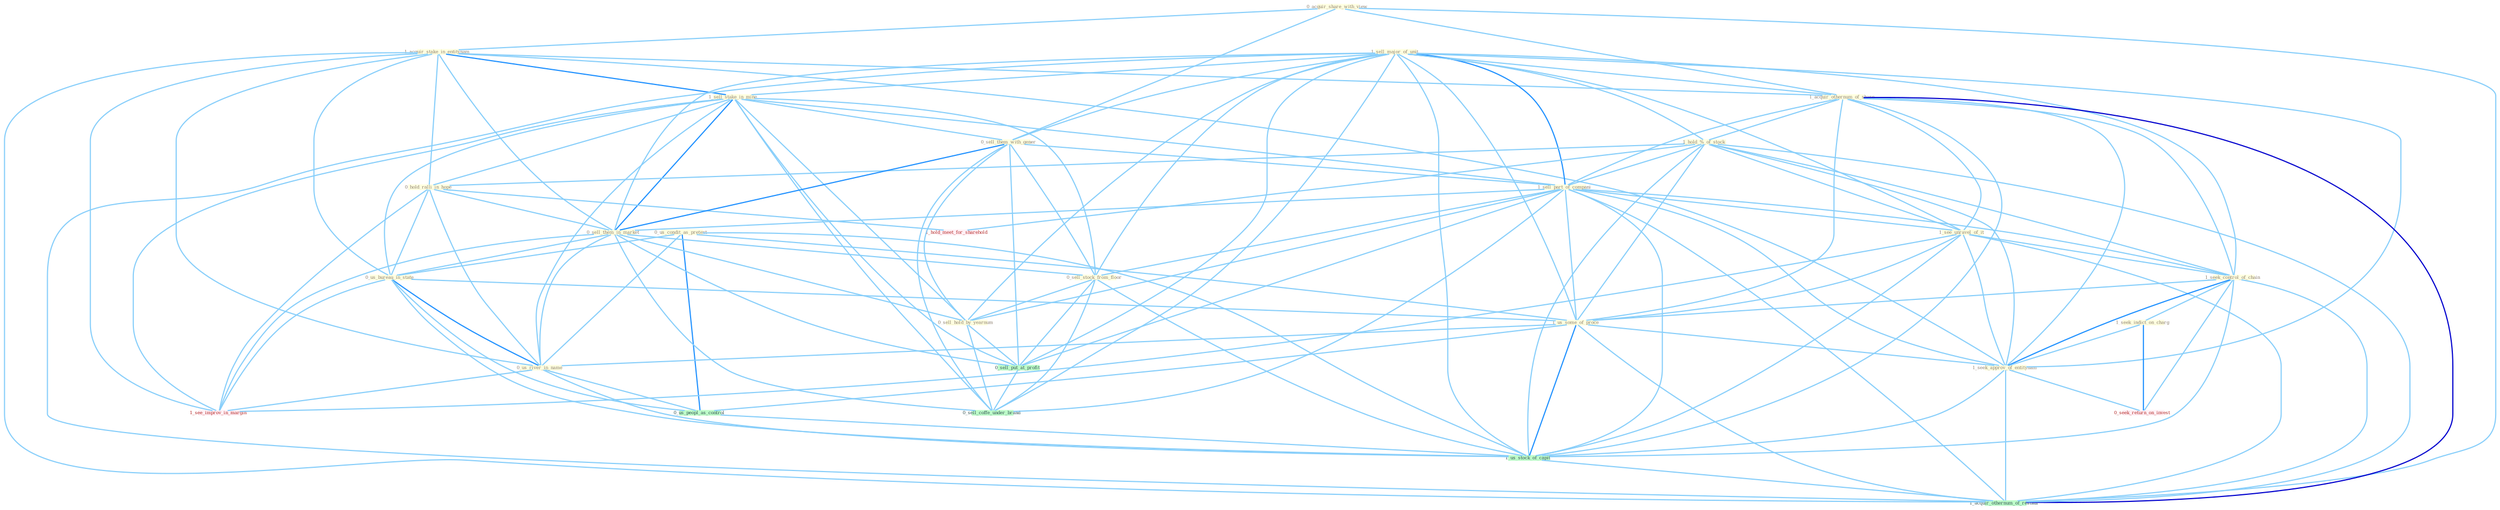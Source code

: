 Graph G{ 
    node
    [shape=polygon,style=filled,width=.5,height=.06,color="#BDFCC9",fixedsize=true,fontsize=4,
    fontcolor="#2f4f4f"];
    {node
    [color="#ffffe0", fontcolor="#8b7d6b"] "0_acquir_share_with_view " "1_acquir_stake_in_entitynam " "1_sell_major_of_unit " "0_us_condit_as_pretext " "1_acquir_othernum_of_share " "1_sell_stake_in_mine " "1_hold_%_of_stock " "0_hold_ralli_in_hope " "0_sell_them_with_gener " "1_sell_part_of_compani " "0_sell_them_in_market " "0_sell_stock_from_floor " "1_see_unravel_of_it " "1_seek_control_of_chain " "0_us_bureau_in_state " "1_us_some_of_proce " "1_seek_indict_on_charg " "0_us_river_in_name " "1_seek_approv_of_entitynam " "0_sell_hold_by_yearnum "}
{node [color="#fff0f5", fontcolor="#b22222"] "0_seek_return_on_invest " "1_see_improv_in_margin " "1_hold_meet_for_sharehold "}
edge [color="#B0E2FF"];

	"0_acquir_share_with_view " -- "1_acquir_stake_in_entitynam " [w="1", color="#87cefa" ];
	"0_acquir_share_with_view " -- "1_acquir_othernum_of_share " [w="1", color="#87cefa" ];
	"0_acquir_share_with_view " -- "0_sell_them_with_gener " [w="1", color="#87cefa" ];
	"0_acquir_share_with_view " -- "1_acquir_othernum_of_restaur " [w="1", color="#87cefa" ];
	"1_acquir_stake_in_entitynam " -- "1_acquir_othernum_of_share " [w="1", color="#87cefa" ];
	"1_acquir_stake_in_entitynam " -- "1_sell_stake_in_mine " [w="2", color="#1e90ff" , len=0.8];
	"1_acquir_stake_in_entitynam " -- "0_hold_ralli_in_hope " [w="1", color="#87cefa" ];
	"1_acquir_stake_in_entitynam " -- "0_sell_them_in_market " [w="1", color="#87cefa" ];
	"1_acquir_stake_in_entitynam " -- "0_us_bureau_in_state " [w="1", color="#87cefa" ];
	"1_acquir_stake_in_entitynam " -- "0_us_river_in_name " [w="1", color="#87cefa" ];
	"1_acquir_stake_in_entitynam " -- "1_seek_approv_of_entitynam " [w="1", color="#87cefa" ];
	"1_acquir_stake_in_entitynam " -- "1_see_improv_in_margin " [w="1", color="#87cefa" ];
	"1_acquir_stake_in_entitynam " -- "1_acquir_othernum_of_restaur " [w="1", color="#87cefa" ];
	"1_sell_major_of_unit " -- "1_acquir_othernum_of_share " [w="1", color="#87cefa" ];
	"1_sell_major_of_unit " -- "1_sell_stake_in_mine " [w="1", color="#87cefa" ];
	"1_sell_major_of_unit " -- "1_hold_%_of_stock " [w="1", color="#87cefa" ];
	"1_sell_major_of_unit " -- "0_sell_them_with_gener " [w="1", color="#87cefa" ];
	"1_sell_major_of_unit " -- "1_sell_part_of_compani " [w="2", color="#1e90ff" , len=0.8];
	"1_sell_major_of_unit " -- "0_sell_them_in_market " [w="1", color="#87cefa" ];
	"1_sell_major_of_unit " -- "0_sell_stock_from_floor " [w="1", color="#87cefa" ];
	"1_sell_major_of_unit " -- "1_see_unravel_of_it " [w="1", color="#87cefa" ];
	"1_sell_major_of_unit " -- "1_seek_control_of_chain " [w="1", color="#87cefa" ];
	"1_sell_major_of_unit " -- "1_us_some_of_proce " [w="1", color="#87cefa" ];
	"1_sell_major_of_unit " -- "1_seek_approv_of_entitynam " [w="1", color="#87cefa" ];
	"1_sell_major_of_unit " -- "0_sell_hold_by_yearnum " [w="1", color="#87cefa" ];
	"1_sell_major_of_unit " -- "0_sell_put_at_profit " [w="1", color="#87cefa" ];
	"1_sell_major_of_unit " -- "1_us_stock_of_capit " [w="1", color="#87cefa" ];
	"1_sell_major_of_unit " -- "0_sell_coffe_under_brand " [w="1", color="#87cefa" ];
	"1_sell_major_of_unit " -- "1_acquir_othernum_of_restaur " [w="1", color="#87cefa" ];
	"0_us_condit_as_pretext " -- "0_us_bureau_in_state " [w="1", color="#87cefa" ];
	"0_us_condit_as_pretext " -- "1_us_some_of_proce " [w="1", color="#87cefa" ];
	"0_us_condit_as_pretext " -- "0_us_river_in_name " [w="1", color="#87cefa" ];
	"0_us_condit_as_pretext " -- "0_us_peopl_as_control " [w="2", color="#1e90ff" , len=0.8];
	"0_us_condit_as_pretext " -- "1_us_stock_of_capit " [w="1", color="#87cefa" ];
	"1_acquir_othernum_of_share " -- "1_hold_%_of_stock " [w="1", color="#87cefa" ];
	"1_acquir_othernum_of_share " -- "1_sell_part_of_compani " [w="1", color="#87cefa" ];
	"1_acquir_othernum_of_share " -- "1_see_unravel_of_it " [w="1", color="#87cefa" ];
	"1_acquir_othernum_of_share " -- "1_seek_control_of_chain " [w="1", color="#87cefa" ];
	"1_acquir_othernum_of_share " -- "1_us_some_of_proce " [w="1", color="#87cefa" ];
	"1_acquir_othernum_of_share " -- "1_seek_approv_of_entitynam " [w="1", color="#87cefa" ];
	"1_acquir_othernum_of_share " -- "1_us_stock_of_capit " [w="1", color="#87cefa" ];
	"1_acquir_othernum_of_share " -- "1_acquir_othernum_of_restaur " [w="3", color="#0000cd" , len=0.6];
	"1_sell_stake_in_mine " -- "0_hold_ralli_in_hope " [w="1", color="#87cefa" ];
	"1_sell_stake_in_mine " -- "0_sell_them_with_gener " [w="1", color="#87cefa" ];
	"1_sell_stake_in_mine " -- "1_sell_part_of_compani " [w="1", color="#87cefa" ];
	"1_sell_stake_in_mine " -- "0_sell_them_in_market " [w="2", color="#1e90ff" , len=0.8];
	"1_sell_stake_in_mine " -- "0_sell_stock_from_floor " [w="1", color="#87cefa" ];
	"1_sell_stake_in_mine " -- "0_us_bureau_in_state " [w="1", color="#87cefa" ];
	"1_sell_stake_in_mine " -- "0_us_river_in_name " [w="1", color="#87cefa" ];
	"1_sell_stake_in_mine " -- "0_sell_hold_by_yearnum " [w="1", color="#87cefa" ];
	"1_sell_stake_in_mine " -- "0_sell_put_at_profit " [w="1", color="#87cefa" ];
	"1_sell_stake_in_mine " -- "1_see_improv_in_margin " [w="1", color="#87cefa" ];
	"1_sell_stake_in_mine " -- "0_sell_coffe_under_brand " [w="1", color="#87cefa" ];
	"1_hold_%_of_stock " -- "0_hold_ralli_in_hope " [w="1", color="#87cefa" ];
	"1_hold_%_of_stock " -- "1_sell_part_of_compani " [w="1", color="#87cefa" ];
	"1_hold_%_of_stock " -- "1_see_unravel_of_it " [w="1", color="#87cefa" ];
	"1_hold_%_of_stock " -- "1_seek_control_of_chain " [w="1", color="#87cefa" ];
	"1_hold_%_of_stock " -- "1_us_some_of_proce " [w="1", color="#87cefa" ];
	"1_hold_%_of_stock " -- "1_seek_approv_of_entitynam " [w="1", color="#87cefa" ];
	"1_hold_%_of_stock " -- "1_us_stock_of_capit " [w="1", color="#87cefa" ];
	"1_hold_%_of_stock " -- "1_hold_meet_for_sharehold " [w="1", color="#87cefa" ];
	"1_hold_%_of_stock " -- "1_acquir_othernum_of_restaur " [w="1", color="#87cefa" ];
	"0_hold_ralli_in_hope " -- "0_sell_them_in_market " [w="1", color="#87cefa" ];
	"0_hold_ralli_in_hope " -- "0_us_bureau_in_state " [w="1", color="#87cefa" ];
	"0_hold_ralli_in_hope " -- "0_us_river_in_name " [w="1", color="#87cefa" ];
	"0_hold_ralli_in_hope " -- "1_see_improv_in_margin " [w="1", color="#87cefa" ];
	"0_hold_ralli_in_hope " -- "1_hold_meet_for_sharehold " [w="1", color="#87cefa" ];
	"0_sell_them_with_gener " -- "1_sell_part_of_compani " [w="1", color="#87cefa" ];
	"0_sell_them_with_gener " -- "0_sell_them_in_market " [w="2", color="#1e90ff" , len=0.8];
	"0_sell_them_with_gener " -- "0_sell_stock_from_floor " [w="1", color="#87cefa" ];
	"0_sell_them_with_gener " -- "0_sell_hold_by_yearnum " [w="1", color="#87cefa" ];
	"0_sell_them_with_gener " -- "0_sell_put_at_profit " [w="1", color="#87cefa" ];
	"0_sell_them_with_gener " -- "0_sell_coffe_under_brand " [w="1", color="#87cefa" ];
	"1_sell_part_of_compani " -- "0_sell_them_in_market " [w="1", color="#87cefa" ];
	"1_sell_part_of_compani " -- "0_sell_stock_from_floor " [w="1", color="#87cefa" ];
	"1_sell_part_of_compani " -- "1_see_unravel_of_it " [w="1", color="#87cefa" ];
	"1_sell_part_of_compani " -- "1_seek_control_of_chain " [w="1", color="#87cefa" ];
	"1_sell_part_of_compani " -- "1_us_some_of_proce " [w="1", color="#87cefa" ];
	"1_sell_part_of_compani " -- "1_seek_approv_of_entitynam " [w="1", color="#87cefa" ];
	"1_sell_part_of_compani " -- "0_sell_hold_by_yearnum " [w="1", color="#87cefa" ];
	"1_sell_part_of_compani " -- "0_sell_put_at_profit " [w="1", color="#87cefa" ];
	"1_sell_part_of_compani " -- "1_us_stock_of_capit " [w="1", color="#87cefa" ];
	"1_sell_part_of_compani " -- "0_sell_coffe_under_brand " [w="1", color="#87cefa" ];
	"1_sell_part_of_compani " -- "1_acquir_othernum_of_restaur " [w="1", color="#87cefa" ];
	"0_sell_them_in_market " -- "0_sell_stock_from_floor " [w="1", color="#87cefa" ];
	"0_sell_them_in_market " -- "0_us_bureau_in_state " [w="1", color="#87cefa" ];
	"0_sell_them_in_market " -- "0_us_river_in_name " [w="1", color="#87cefa" ];
	"0_sell_them_in_market " -- "0_sell_hold_by_yearnum " [w="1", color="#87cefa" ];
	"0_sell_them_in_market " -- "0_sell_put_at_profit " [w="1", color="#87cefa" ];
	"0_sell_them_in_market " -- "1_see_improv_in_margin " [w="1", color="#87cefa" ];
	"0_sell_them_in_market " -- "0_sell_coffe_under_brand " [w="1", color="#87cefa" ];
	"0_sell_stock_from_floor " -- "0_sell_hold_by_yearnum " [w="1", color="#87cefa" ];
	"0_sell_stock_from_floor " -- "0_sell_put_at_profit " [w="1", color="#87cefa" ];
	"0_sell_stock_from_floor " -- "1_us_stock_of_capit " [w="1", color="#87cefa" ];
	"0_sell_stock_from_floor " -- "0_sell_coffe_under_brand " [w="1", color="#87cefa" ];
	"1_see_unravel_of_it " -- "1_seek_control_of_chain " [w="1", color="#87cefa" ];
	"1_see_unravel_of_it " -- "1_us_some_of_proce " [w="1", color="#87cefa" ];
	"1_see_unravel_of_it " -- "1_seek_approv_of_entitynam " [w="1", color="#87cefa" ];
	"1_see_unravel_of_it " -- "1_us_stock_of_capit " [w="1", color="#87cefa" ];
	"1_see_unravel_of_it " -- "1_see_improv_in_margin " [w="1", color="#87cefa" ];
	"1_see_unravel_of_it " -- "1_acquir_othernum_of_restaur " [w="1", color="#87cefa" ];
	"1_seek_control_of_chain " -- "1_us_some_of_proce " [w="1", color="#87cefa" ];
	"1_seek_control_of_chain " -- "1_seek_indict_on_charg " [w="1", color="#87cefa" ];
	"1_seek_control_of_chain " -- "1_seek_approv_of_entitynam " [w="2", color="#1e90ff" , len=0.8];
	"1_seek_control_of_chain " -- "0_seek_return_on_invest " [w="1", color="#87cefa" ];
	"1_seek_control_of_chain " -- "1_us_stock_of_capit " [w="1", color="#87cefa" ];
	"1_seek_control_of_chain " -- "1_acquir_othernum_of_restaur " [w="1", color="#87cefa" ];
	"0_us_bureau_in_state " -- "1_us_some_of_proce " [w="1", color="#87cefa" ];
	"0_us_bureau_in_state " -- "0_us_river_in_name " [w="2", color="#1e90ff" , len=0.8];
	"0_us_bureau_in_state " -- "0_us_peopl_as_control " [w="1", color="#87cefa" ];
	"0_us_bureau_in_state " -- "1_us_stock_of_capit " [w="1", color="#87cefa" ];
	"0_us_bureau_in_state " -- "1_see_improv_in_margin " [w="1", color="#87cefa" ];
	"1_us_some_of_proce " -- "0_us_river_in_name " [w="1", color="#87cefa" ];
	"1_us_some_of_proce " -- "1_seek_approv_of_entitynam " [w="1", color="#87cefa" ];
	"1_us_some_of_proce " -- "0_us_peopl_as_control " [w="1", color="#87cefa" ];
	"1_us_some_of_proce " -- "1_us_stock_of_capit " [w="2", color="#1e90ff" , len=0.8];
	"1_us_some_of_proce " -- "1_acquir_othernum_of_restaur " [w="1", color="#87cefa" ];
	"1_seek_indict_on_charg " -- "1_seek_approv_of_entitynam " [w="1", color="#87cefa" ];
	"1_seek_indict_on_charg " -- "0_seek_return_on_invest " [w="2", color="#1e90ff" , len=0.8];
	"0_us_river_in_name " -- "0_us_peopl_as_control " [w="1", color="#87cefa" ];
	"0_us_river_in_name " -- "1_us_stock_of_capit " [w="1", color="#87cefa" ];
	"0_us_river_in_name " -- "1_see_improv_in_margin " [w="1", color="#87cefa" ];
	"1_seek_approv_of_entitynam " -- "0_seek_return_on_invest " [w="1", color="#87cefa" ];
	"1_seek_approv_of_entitynam " -- "1_us_stock_of_capit " [w="1", color="#87cefa" ];
	"1_seek_approv_of_entitynam " -- "1_acquir_othernum_of_restaur " [w="1", color="#87cefa" ];
	"0_sell_hold_by_yearnum " -- "0_sell_put_at_profit " [w="1", color="#87cefa" ];
	"0_sell_hold_by_yearnum " -- "0_sell_coffe_under_brand " [w="1", color="#87cefa" ];
	"0_us_peopl_as_control " -- "1_us_stock_of_capit " [w="1", color="#87cefa" ];
	"0_sell_put_at_profit " -- "0_sell_coffe_under_brand " [w="1", color="#87cefa" ];
	"1_us_stock_of_capit " -- "1_acquir_othernum_of_restaur " [w="1", color="#87cefa" ];
}